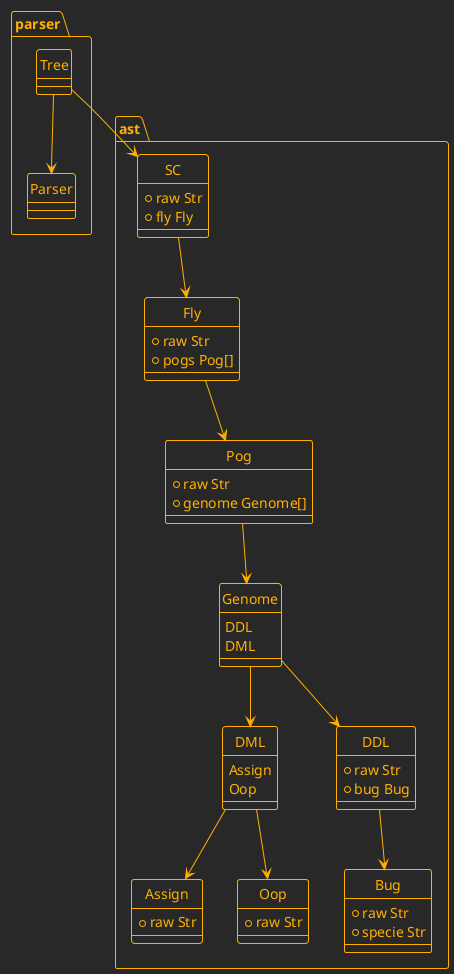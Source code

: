 @startuml

!theme crt-amber

hide circle

package ast {
    class SC {
        +raw Str
        +fly Fly
    }

    class Fly {
        +raw Str
        +pogs Pog[]
    }

    class Pog {
        +raw Str
        +genome Genome[]
    }

    enum Genome {
        DDL
        DML
    }

    enum DML {
        Assign
        Oop
    }

    class Assign {
        +raw Str
    }

    class Oop {
        +raw Str
    }

    class DDL {
        +raw Str
        +bug Bug
    }

    class Bug {
        +raw Str
        +specie Str
    }
}

package parser {
    class Parser
    class Tree
}

parser.Tree --> ast.SC
parser.Tree --> parser.Parser

ast.SC --> ast.Fly

ast.Fly --> ast.Pog

ast.Pog --> ast.Genome

ast.Genome --> ast.DDL
ast.Genome --> ast.DML

ast.DML --> ast.Assign
ast.DML --> ast.Oop

ast.DDL --> ast.Bug

@enduml
